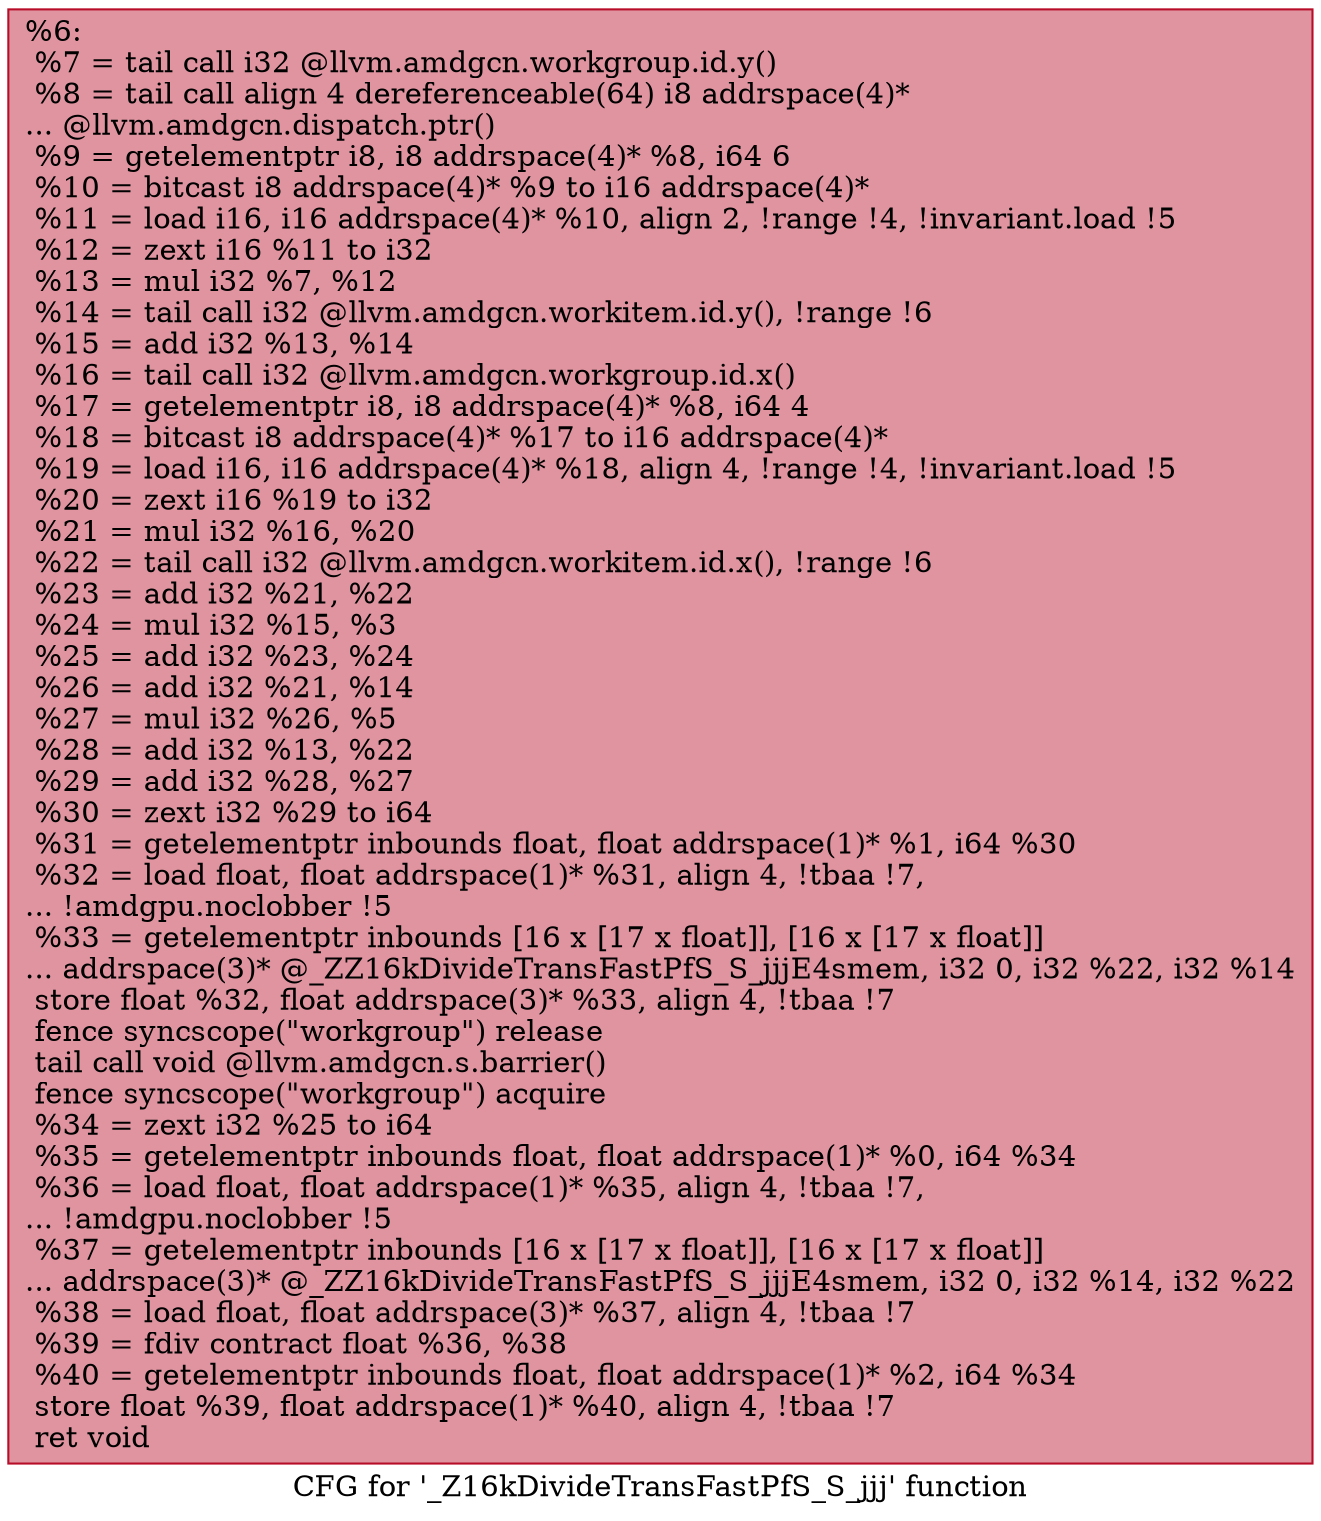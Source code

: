 digraph "CFG for '_Z16kDivideTransFastPfS_S_jjj' function" {
	label="CFG for '_Z16kDivideTransFastPfS_S_jjj' function";

	Node0x481d290 [shape=record,color="#b70d28ff", style=filled, fillcolor="#b70d2870",label="{%6:\l  %7 = tail call i32 @llvm.amdgcn.workgroup.id.y()\l  %8 = tail call align 4 dereferenceable(64) i8 addrspace(4)*\l... @llvm.amdgcn.dispatch.ptr()\l  %9 = getelementptr i8, i8 addrspace(4)* %8, i64 6\l  %10 = bitcast i8 addrspace(4)* %9 to i16 addrspace(4)*\l  %11 = load i16, i16 addrspace(4)* %10, align 2, !range !4, !invariant.load !5\l  %12 = zext i16 %11 to i32\l  %13 = mul i32 %7, %12\l  %14 = tail call i32 @llvm.amdgcn.workitem.id.y(), !range !6\l  %15 = add i32 %13, %14\l  %16 = tail call i32 @llvm.amdgcn.workgroup.id.x()\l  %17 = getelementptr i8, i8 addrspace(4)* %8, i64 4\l  %18 = bitcast i8 addrspace(4)* %17 to i16 addrspace(4)*\l  %19 = load i16, i16 addrspace(4)* %18, align 4, !range !4, !invariant.load !5\l  %20 = zext i16 %19 to i32\l  %21 = mul i32 %16, %20\l  %22 = tail call i32 @llvm.amdgcn.workitem.id.x(), !range !6\l  %23 = add i32 %21, %22\l  %24 = mul i32 %15, %3\l  %25 = add i32 %23, %24\l  %26 = add i32 %21, %14\l  %27 = mul i32 %26, %5\l  %28 = add i32 %13, %22\l  %29 = add i32 %28, %27\l  %30 = zext i32 %29 to i64\l  %31 = getelementptr inbounds float, float addrspace(1)* %1, i64 %30\l  %32 = load float, float addrspace(1)* %31, align 4, !tbaa !7,\l... !amdgpu.noclobber !5\l  %33 = getelementptr inbounds [16 x [17 x float]], [16 x [17 x float]]\l... addrspace(3)* @_ZZ16kDivideTransFastPfS_S_jjjE4smem, i32 0, i32 %22, i32 %14\l  store float %32, float addrspace(3)* %33, align 4, !tbaa !7\l  fence syncscope(\"workgroup\") release\l  tail call void @llvm.amdgcn.s.barrier()\l  fence syncscope(\"workgroup\") acquire\l  %34 = zext i32 %25 to i64\l  %35 = getelementptr inbounds float, float addrspace(1)* %0, i64 %34\l  %36 = load float, float addrspace(1)* %35, align 4, !tbaa !7,\l... !amdgpu.noclobber !5\l  %37 = getelementptr inbounds [16 x [17 x float]], [16 x [17 x float]]\l... addrspace(3)* @_ZZ16kDivideTransFastPfS_S_jjjE4smem, i32 0, i32 %14, i32 %22\l  %38 = load float, float addrspace(3)* %37, align 4, !tbaa !7\l  %39 = fdiv contract float %36, %38\l  %40 = getelementptr inbounds float, float addrspace(1)* %2, i64 %34\l  store float %39, float addrspace(1)* %40, align 4, !tbaa !7\l  ret void\l}"];
}
